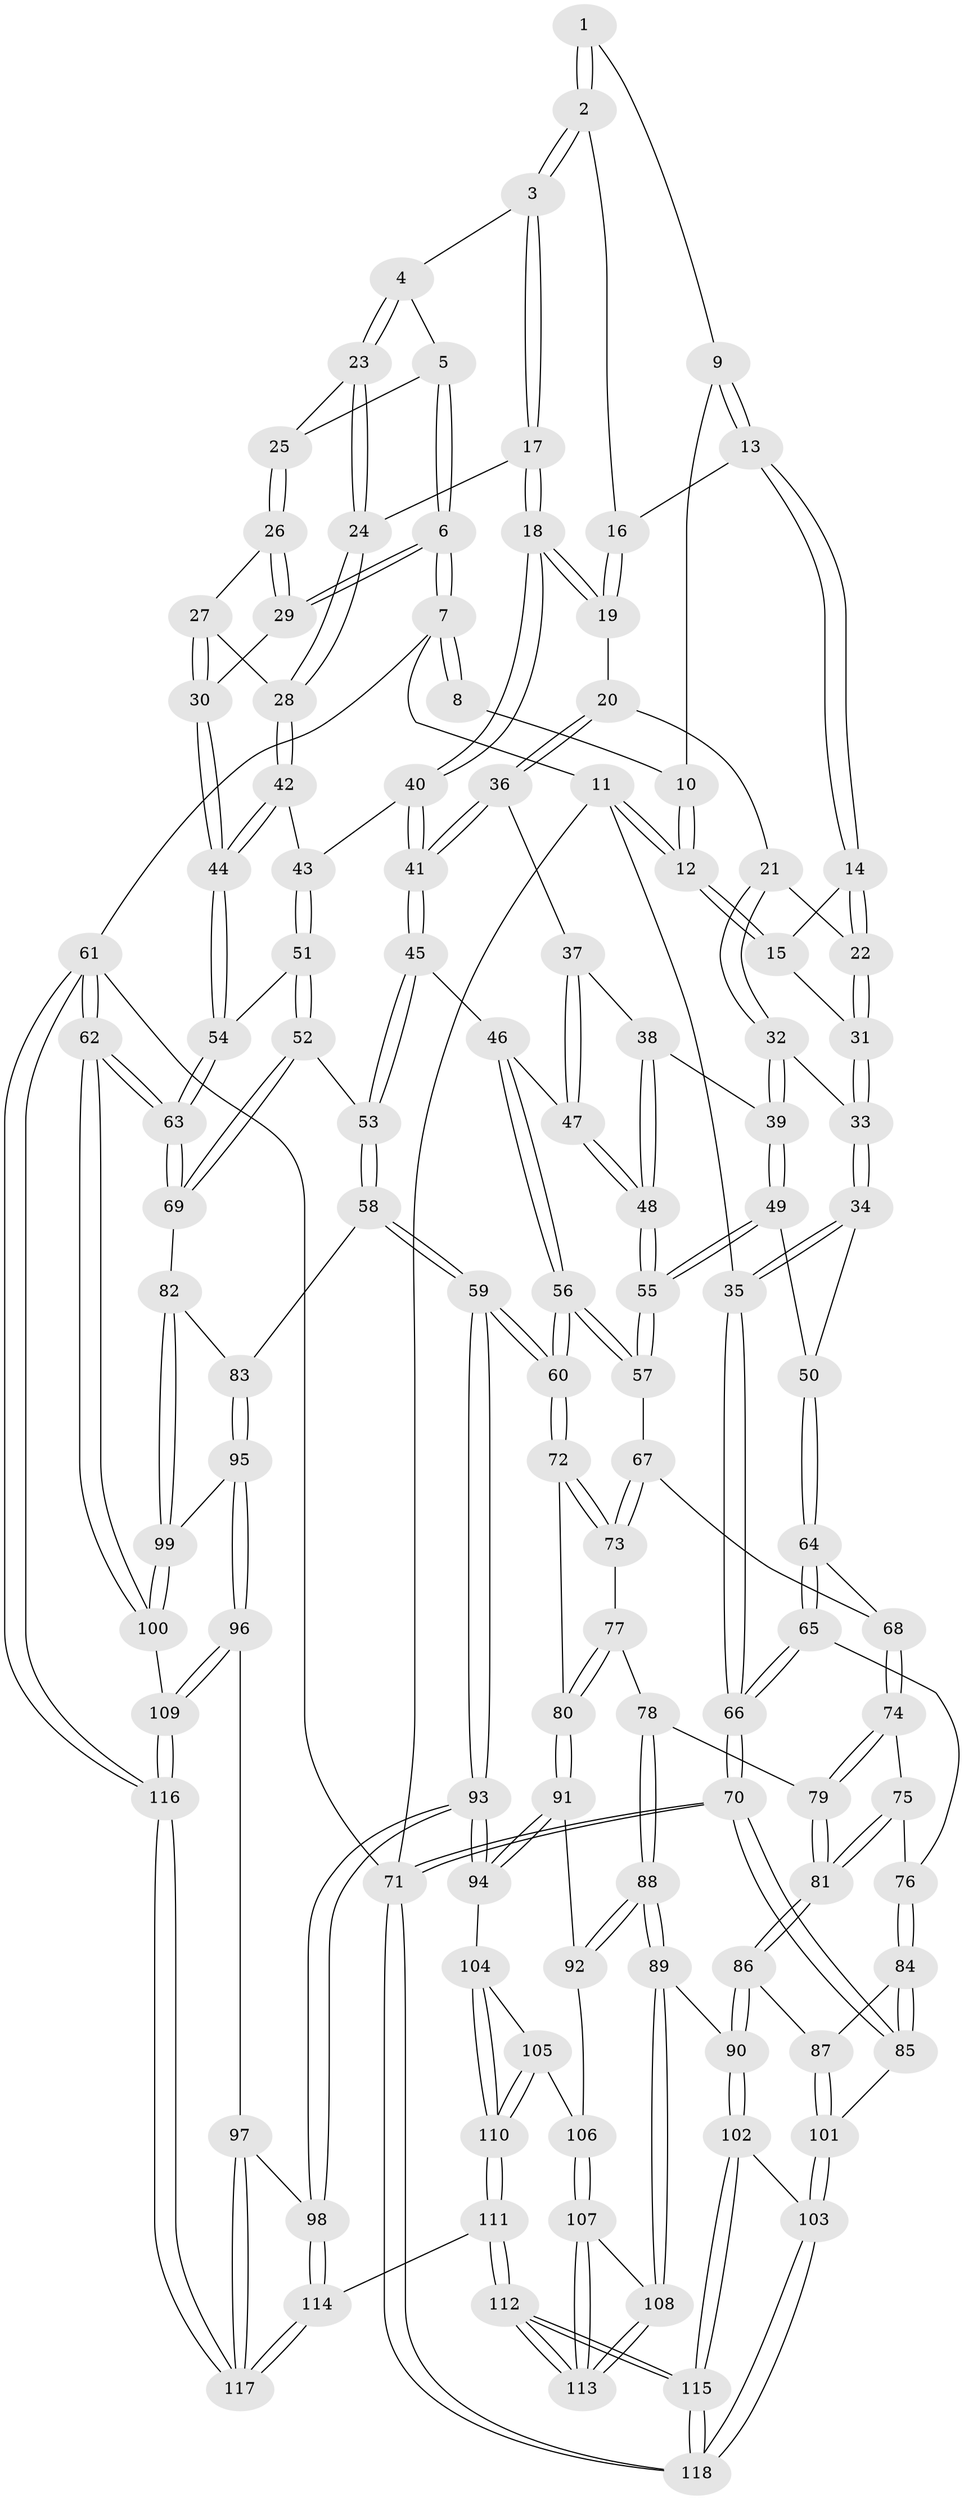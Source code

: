 // Generated by graph-tools (version 1.1) at 2025/11/02/27/25 16:11:56]
// undirected, 118 vertices, 292 edges
graph export_dot {
graph [start="1"]
  node [color=gray90,style=filled];
  1 [pos="+0.7372007056235323+0.0655573182877993"];
  2 [pos="+0.7437166388998291+0.09824375613149942"];
  3 [pos="+0.7458095222685835+0.1030641589903718"];
  4 [pos="+0.8215094404583579+0.12003604302531347"];
  5 [pos="+1+0"];
  6 [pos="+1+0"];
  7 [pos="+1+0"];
  8 [pos="+0.7228204326604235+0"];
  9 [pos="+0.41294210502431405+0"];
  10 [pos="+0.3940398702405679+0"];
  11 [pos="+0+0"];
  12 [pos="+0+0"];
  13 [pos="+0.41499994812138735+0"];
  14 [pos="+0.3549717816682602+0.143882040426806"];
  15 [pos="+0.08319834809634984+0.16685921959196062"];
  16 [pos="+0.473494930955348+0.03854911974864095"];
  17 [pos="+0.6333396537492467+0.24330542514038922"];
  18 [pos="+0.6310657230561666+0.24449826632399782"];
  19 [pos="+0.5790625191793901+0.18899669254042828"];
  20 [pos="+0.36774392591022476+0.25339373805242654"];
  21 [pos="+0.35838517428371186+0.24034468933120626"];
  22 [pos="+0.352212970943645+0.2160586886314117"];
  23 [pos="+0.8290570605746335+0.1367394022446928"];
  24 [pos="+0.8363730171827827+0.2890510062473506"];
  25 [pos="+0.9324213963569313+0.19460805553878896"];
  26 [pos="+0.9330872415397932+0.19581822623109454"];
  27 [pos="+0.9261541117568621+0.2526424462548591"];
  28 [pos="+0.8516336009342881+0.30677206671321333"];
  29 [pos="+1+0.16795278770662772"];
  30 [pos="+1+0.3254443520221789"];
  31 [pos="+0.11774766269535537+0.24482962588459692"];
  32 [pos="+0.17437553499030956+0.3608894631740416"];
  33 [pos="+0.12713023938177642+0.31999958701944686"];
  34 [pos="+0+0.3987994718147095"];
  35 [pos="+0+0.3923569094895795"];
  36 [pos="+0.36834864480077695+0.2545042969183473"];
  37 [pos="+0.36050744593498596+0.3387274370802469"];
  38 [pos="+0.3100095478206905+0.3820015916854857"];
  39 [pos="+0.18973529019253382+0.3922604220400268"];
  40 [pos="+0.6002424489067574+0.32949912412795623"];
  41 [pos="+0.5870768149508868+0.34933307300332184"];
  42 [pos="+0.8598494366698666+0.36554533719291926"];
  43 [pos="+0.8463796780439726+0.38925810092902263"];
  44 [pos="+1+0.3872014477375448"];
  45 [pos="+0.582500573116261+0.3804440855506975"];
  46 [pos="+0.5058711141548325+0.43278256499547"];
  47 [pos="+0.4169953917967469+0.42309294570036204"];
  48 [pos="+0.34121317977340965+0.4867693285652187"];
  49 [pos="+0.19298468397211635+0.45352915982687464"];
  50 [pos="+0.09615315878383465+0.5385997989863076"];
  51 [pos="+0.8246834586084805+0.4983331905299979"];
  52 [pos="+0.7995810915126667+0.5610009965908016"];
  53 [pos="+0.7285490867535027+0.5821773282039121"];
  54 [pos="+1+0.39306901822235324"];
  55 [pos="+0.31091069312340713+0.5421121496224606"];
  56 [pos="+0.4555381696838448+0.6206532023881642"];
  57 [pos="+0.31336157097875905+0.5504926244542938"];
  58 [pos="+0.6581015489634112+0.679852988292325"];
  59 [pos="+0.5750553367166235+0.7292255518122335"];
  60 [pos="+0.4898015689480454+0.6758057148405214"];
  61 [pos="+1+1"];
  62 [pos="+1+1"];
  63 [pos="+1+0.6707261760802348"];
  64 [pos="+0.08840811793412258+0.5660691182124845"];
  65 [pos="+0+0.6427295166334934"];
  66 [pos="+0+0.6481898703061171"];
  67 [pos="+0.25699123694750886+0.6209313593762341"];
  68 [pos="+0.18440300683786018+0.6368594108411827"];
  69 [pos="+0.9887566242401343+0.6582692328396024"];
  70 [pos="+0+0.8915841754980371"];
  71 [pos="+0+1"];
  72 [pos="+0.38947475552740973+0.7183918069373004"];
  73 [pos="+0.2785809598382931+0.6832340160098468"];
  74 [pos="+0.16722474450289185+0.6967903839043336"];
  75 [pos="+0.1361349178282167+0.7109979749471536"];
  76 [pos="+0.058511678131082545+0.7233410647781137"];
  77 [pos="+0.27326135567189697+0.7026928295087401"];
  78 [pos="+0.23795465814939187+0.7567100652199942"];
  79 [pos="+0.19551450560401873+0.7382596507187806"];
  80 [pos="+0.33581656275076494+0.7754142963551491"];
  81 [pos="+0.14236439876418108+0.8090155562423509"];
  82 [pos="+0.8610338723647483+0.8059958682774381"];
  83 [pos="+0.6590334296975897+0.6806426070068835"];
  84 [pos="+0.07347755139769965+0.798708871288972"];
  85 [pos="+0+0.8753268636537516"];
  86 [pos="+0.1361877614845964+0.8230757009831177"];
  87 [pos="+0.11489833501949395+0.8256665715259368"];
  88 [pos="+0.27667074768526295+0.8526220083516979"];
  89 [pos="+0.2655445211124119+0.864154063440323"];
  90 [pos="+0.24387666990839652+0.8734211920202611"];
  91 [pos="+0.3035769062426156+0.8358119588135161"];
  92 [pos="+0.28807559851788656+0.8492667545621375"];
  93 [pos="+0.5652092823653279+0.8007491627109469"];
  94 [pos="+0.5401167152305476+0.8149536736455414"];
  95 [pos="+0.8013094341587621+0.887207319888824"];
  96 [pos="+0.7767531446518989+0.9172812220088927"];
  97 [pos="+0.7270559089513088+0.9200184495523578"];
  98 [pos="+0.6039070499576149+0.8906462070216168"];
  99 [pos="+0.8583429495412345+0.8543355663304609"];
  100 [pos="+0.9177979051883856+0.8958216405518027"];
  101 [pos="+0.08374154170198084+0.9304687442996924"];
  102 [pos="+0.19123241121818085+0.9559025307594682"];
  103 [pos="+0.08412069435830431+0.9311211047088397"];
  104 [pos="+0.5366450573652662+0.8180436168182477"];
  105 [pos="+0.4401478920141898+0.9010984331755293"];
  106 [pos="+0.3894167796385702+0.9101087653045573"];
  107 [pos="+0.3755698892473134+0.9518793170653258"];
  108 [pos="+0.296949988126852+0.9283982561481401"];
  109 [pos="+0.8290491084733381+1"];
  110 [pos="+0.44110941172213264+1"];
  111 [pos="+0.4359918794460056+1"];
  112 [pos="+0.37600290827151733+1"];
  113 [pos="+0.36069103985557743+1"];
  114 [pos="+0.5460487940861234+1"];
  115 [pos="+0.24164493923331629+1"];
  116 [pos="+0.8941738303683279+1"];
  117 [pos="+0.7191538487511403+1"];
  118 [pos="+0+1"];
  1 -- 2;
  1 -- 2;
  1 -- 9;
  2 -- 3;
  2 -- 3;
  2 -- 16;
  3 -- 4;
  3 -- 17;
  3 -- 17;
  4 -- 5;
  4 -- 23;
  4 -- 23;
  5 -- 6;
  5 -- 6;
  5 -- 25;
  6 -- 7;
  6 -- 7;
  6 -- 29;
  6 -- 29;
  7 -- 8;
  7 -- 8;
  7 -- 11;
  7 -- 61;
  8 -- 10;
  9 -- 10;
  9 -- 13;
  9 -- 13;
  10 -- 12;
  10 -- 12;
  11 -- 12;
  11 -- 12;
  11 -- 35;
  11 -- 71;
  12 -- 15;
  12 -- 15;
  13 -- 14;
  13 -- 14;
  13 -- 16;
  14 -- 15;
  14 -- 22;
  14 -- 22;
  15 -- 31;
  16 -- 19;
  16 -- 19;
  17 -- 18;
  17 -- 18;
  17 -- 24;
  18 -- 19;
  18 -- 19;
  18 -- 40;
  18 -- 40;
  19 -- 20;
  20 -- 21;
  20 -- 36;
  20 -- 36;
  21 -- 22;
  21 -- 32;
  21 -- 32;
  22 -- 31;
  22 -- 31;
  23 -- 24;
  23 -- 24;
  23 -- 25;
  24 -- 28;
  24 -- 28;
  25 -- 26;
  25 -- 26;
  26 -- 27;
  26 -- 29;
  26 -- 29;
  27 -- 28;
  27 -- 30;
  27 -- 30;
  28 -- 42;
  28 -- 42;
  29 -- 30;
  30 -- 44;
  30 -- 44;
  31 -- 33;
  31 -- 33;
  32 -- 33;
  32 -- 39;
  32 -- 39;
  33 -- 34;
  33 -- 34;
  34 -- 35;
  34 -- 35;
  34 -- 50;
  35 -- 66;
  35 -- 66;
  36 -- 37;
  36 -- 41;
  36 -- 41;
  37 -- 38;
  37 -- 47;
  37 -- 47;
  38 -- 39;
  38 -- 48;
  38 -- 48;
  39 -- 49;
  39 -- 49;
  40 -- 41;
  40 -- 41;
  40 -- 43;
  41 -- 45;
  41 -- 45;
  42 -- 43;
  42 -- 44;
  42 -- 44;
  43 -- 51;
  43 -- 51;
  44 -- 54;
  44 -- 54;
  45 -- 46;
  45 -- 53;
  45 -- 53;
  46 -- 47;
  46 -- 56;
  46 -- 56;
  47 -- 48;
  47 -- 48;
  48 -- 55;
  48 -- 55;
  49 -- 50;
  49 -- 55;
  49 -- 55;
  50 -- 64;
  50 -- 64;
  51 -- 52;
  51 -- 52;
  51 -- 54;
  52 -- 53;
  52 -- 69;
  52 -- 69;
  53 -- 58;
  53 -- 58;
  54 -- 63;
  54 -- 63;
  55 -- 57;
  55 -- 57;
  56 -- 57;
  56 -- 57;
  56 -- 60;
  56 -- 60;
  57 -- 67;
  58 -- 59;
  58 -- 59;
  58 -- 83;
  59 -- 60;
  59 -- 60;
  59 -- 93;
  59 -- 93;
  60 -- 72;
  60 -- 72;
  61 -- 62;
  61 -- 62;
  61 -- 116;
  61 -- 116;
  61 -- 71;
  62 -- 63;
  62 -- 63;
  62 -- 100;
  62 -- 100;
  63 -- 69;
  63 -- 69;
  64 -- 65;
  64 -- 65;
  64 -- 68;
  65 -- 66;
  65 -- 66;
  65 -- 76;
  66 -- 70;
  66 -- 70;
  67 -- 68;
  67 -- 73;
  67 -- 73;
  68 -- 74;
  68 -- 74;
  69 -- 82;
  70 -- 71;
  70 -- 71;
  70 -- 85;
  70 -- 85;
  71 -- 118;
  71 -- 118;
  72 -- 73;
  72 -- 73;
  72 -- 80;
  73 -- 77;
  74 -- 75;
  74 -- 79;
  74 -- 79;
  75 -- 76;
  75 -- 81;
  75 -- 81;
  76 -- 84;
  76 -- 84;
  77 -- 78;
  77 -- 80;
  77 -- 80;
  78 -- 79;
  78 -- 88;
  78 -- 88;
  79 -- 81;
  79 -- 81;
  80 -- 91;
  80 -- 91;
  81 -- 86;
  81 -- 86;
  82 -- 83;
  82 -- 99;
  82 -- 99;
  83 -- 95;
  83 -- 95;
  84 -- 85;
  84 -- 85;
  84 -- 87;
  85 -- 101;
  86 -- 87;
  86 -- 90;
  86 -- 90;
  87 -- 101;
  87 -- 101;
  88 -- 89;
  88 -- 89;
  88 -- 92;
  88 -- 92;
  89 -- 90;
  89 -- 108;
  89 -- 108;
  90 -- 102;
  90 -- 102;
  91 -- 92;
  91 -- 94;
  91 -- 94;
  92 -- 106;
  93 -- 94;
  93 -- 94;
  93 -- 98;
  93 -- 98;
  94 -- 104;
  95 -- 96;
  95 -- 96;
  95 -- 99;
  96 -- 97;
  96 -- 109;
  96 -- 109;
  97 -- 98;
  97 -- 117;
  97 -- 117;
  98 -- 114;
  98 -- 114;
  99 -- 100;
  99 -- 100;
  100 -- 109;
  101 -- 103;
  101 -- 103;
  102 -- 103;
  102 -- 115;
  102 -- 115;
  103 -- 118;
  103 -- 118;
  104 -- 105;
  104 -- 110;
  104 -- 110;
  105 -- 106;
  105 -- 110;
  105 -- 110;
  106 -- 107;
  106 -- 107;
  107 -- 108;
  107 -- 113;
  107 -- 113;
  108 -- 113;
  108 -- 113;
  109 -- 116;
  109 -- 116;
  110 -- 111;
  110 -- 111;
  111 -- 112;
  111 -- 112;
  111 -- 114;
  112 -- 113;
  112 -- 113;
  112 -- 115;
  112 -- 115;
  114 -- 117;
  114 -- 117;
  115 -- 118;
  115 -- 118;
  116 -- 117;
  116 -- 117;
}
